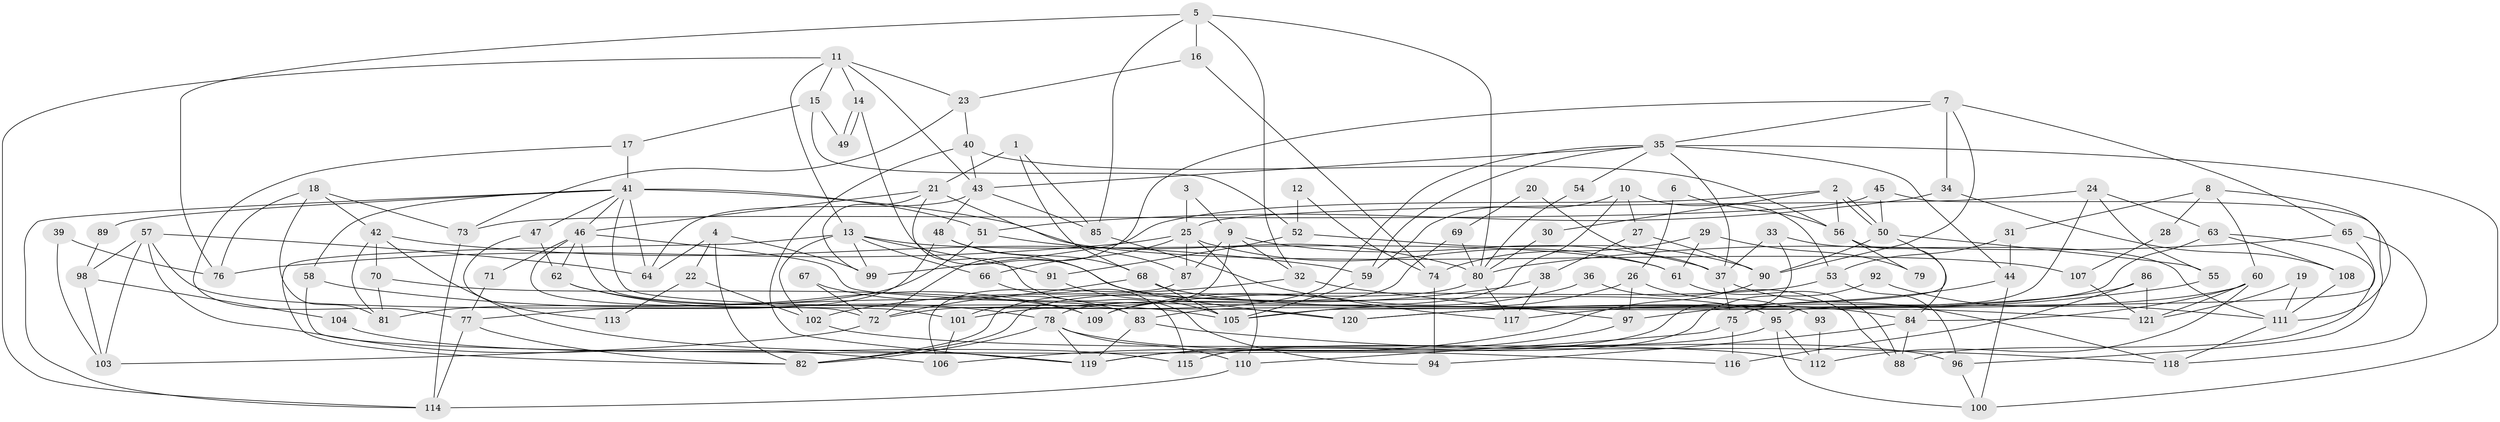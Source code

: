 // coarse degree distribution, {10: 0.13513513513513514, 11: 0.08108108108108109, 7: 0.08108108108108109, 8: 0.16216216216216217, 6: 0.21621621621621623, 3: 0.02702702702702703, 4: 0.13513513513513514, 9: 0.05405405405405406, 5: 0.08108108108108109, 12: 0.02702702702702703}
// Generated by graph-tools (version 1.1) at 2025/50/03/04/25 22:50:59]
// undirected, 121 vertices, 242 edges
graph export_dot {
  node [color=gray90,style=filled];
  1;
  2;
  3;
  4;
  5;
  6;
  7;
  8;
  9;
  10;
  11;
  12;
  13;
  14;
  15;
  16;
  17;
  18;
  19;
  20;
  21;
  22;
  23;
  24;
  25;
  26;
  27;
  28;
  29;
  30;
  31;
  32;
  33;
  34;
  35;
  36;
  37;
  38;
  39;
  40;
  41;
  42;
  43;
  44;
  45;
  46;
  47;
  48;
  49;
  50;
  51;
  52;
  53;
  54;
  55;
  56;
  57;
  58;
  59;
  60;
  61;
  62;
  63;
  64;
  65;
  66;
  67;
  68;
  69;
  70;
  71;
  72;
  73;
  74;
  75;
  76;
  77;
  78;
  79;
  80;
  81;
  82;
  83;
  84;
  85;
  86;
  87;
  88;
  89;
  90;
  91;
  92;
  93;
  94;
  95;
  96;
  97;
  98;
  99;
  100;
  101;
  102;
  103;
  104;
  105;
  106;
  107;
  108;
  109;
  110;
  111;
  112;
  113;
  114;
  115;
  116;
  117;
  118;
  119;
  120;
  121;
  1 -- 68;
  1 -- 85;
  1 -- 21;
  2 -- 50;
  2 -- 50;
  2 -- 56;
  2 -- 30;
  2 -- 99;
  3 -- 9;
  3 -- 25;
  4 -- 64;
  4 -- 82;
  4 -- 22;
  4 -- 99;
  5 -- 32;
  5 -- 85;
  5 -- 16;
  5 -- 76;
  5 -- 80;
  6 -- 56;
  6 -- 26;
  7 -- 90;
  7 -- 72;
  7 -- 34;
  7 -- 35;
  7 -- 65;
  8 -- 60;
  8 -- 111;
  8 -- 28;
  8 -- 31;
  9 -- 101;
  9 -- 37;
  9 -- 32;
  9 -- 87;
  10 -- 78;
  10 -- 59;
  10 -- 27;
  10 -- 53;
  11 -- 13;
  11 -- 114;
  11 -- 14;
  11 -- 15;
  11 -- 23;
  11 -- 43;
  12 -- 74;
  12 -- 52;
  13 -- 82;
  13 -- 99;
  13 -- 61;
  13 -- 66;
  13 -- 91;
  13 -- 102;
  14 -- 49;
  14 -- 49;
  14 -- 95;
  15 -- 17;
  15 -- 49;
  15 -- 52;
  16 -- 23;
  16 -- 74;
  17 -- 41;
  17 -- 77;
  18 -- 76;
  18 -- 81;
  18 -- 42;
  18 -- 73;
  19 -- 121;
  19 -- 111;
  20 -- 69;
  20 -- 37;
  21 -- 99;
  21 -- 46;
  21 -- 87;
  21 -- 94;
  22 -- 102;
  22 -- 113;
  23 -- 73;
  23 -- 40;
  24 -- 25;
  24 -- 75;
  24 -- 55;
  24 -- 63;
  25 -- 110;
  25 -- 87;
  25 -- 61;
  25 -- 66;
  25 -- 76;
  26 -- 97;
  26 -- 105;
  26 -- 93;
  27 -- 38;
  27 -- 90;
  28 -- 107;
  29 -- 61;
  29 -- 74;
  29 -- 79;
  30 -- 80;
  31 -- 44;
  31 -- 53;
  32 -- 97;
  32 -- 102;
  33 -- 119;
  33 -- 37;
  33 -- 111;
  34 -- 51;
  34 -- 108;
  35 -- 43;
  35 -- 37;
  35 -- 44;
  35 -- 54;
  35 -- 59;
  35 -- 72;
  35 -- 100;
  36 -- 109;
  36 -- 88;
  37 -- 118;
  37 -- 75;
  38 -- 101;
  38 -- 117;
  39 -- 103;
  39 -- 76;
  40 -- 43;
  40 -- 56;
  40 -- 119;
  41 -- 120;
  41 -- 58;
  41 -- 46;
  41 -- 47;
  41 -- 51;
  41 -- 64;
  41 -- 89;
  41 -- 107;
  41 -- 114;
  42 -- 59;
  42 -- 70;
  42 -- 81;
  42 -- 116;
  43 -- 48;
  43 -- 64;
  43 -- 85;
  44 -- 100;
  44 -- 97;
  45 -- 50;
  45 -- 96;
  45 -- 73;
  46 -- 62;
  46 -- 71;
  46 -- 72;
  46 -- 83;
  46 -- 121;
  47 -- 62;
  47 -- 113;
  48 -- 77;
  48 -- 120;
  48 -- 68;
  50 -- 105;
  50 -- 55;
  50 -- 90;
  51 -- 80;
  51 -- 81;
  52 -- 90;
  52 -- 91;
  53 -- 96;
  53 -- 109;
  54 -- 80;
  55 -- 120;
  56 -- 84;
  56 -- 79;
  57 -- 64;
  57 -- 106;
  57 -- 98;
  57 -- 101;
  57 -- 103;
  58 -- 119;
  58 -- 105;
  59 -- 105;
  60 -- 112;
  60 -- 84;
  60 -- 117;
  60 -- 121;
  61 -- 88;
  62 -- 109;
  62 -- 78;
  63 -- 83;
  63 -- 88;
  63 -- 108;
  65 -- 95;
  65 -- 80;
  65 -- 118;
  66 -- 115;
  67 -- 83;
  67 -- 72;
  68 -- 72;
  68 -- 84;
  68 -- 105;
  69 -- 80;
  69 -- 82;
  70 -- 81;
  70 -- 109;
  71 -- 77;
  72 -- 103;
  73 -- 114;
  74 -- 94;
  75 -- 110;
  75 -- 116;
  77 -- 114;
  77 -- 82;
  78 -- 119;
  78 -- 82;
  78 -- 96;
  78 -- 110;
  80 -- 82;
  80 -- 117;
  83 -- 118;
  83 -- 119;
  84 -- 88;
  84 -- 94;
  85 -- 117;
  86 -- 116;
  86 -- 121;
  86 -- 120;
  87 -- 106;
  89 -- 98;
  90 -- 106;
  91 -- 105;
  92 -- 115;
  92 -- 111;
  93 -- 112;
  95 -- 100;
  95 -- 112;
  95 -- 115;
  96 -- 100;
  97 -- 119;
  98 -- 103;
  98 -- 104;
  101 -- 106;
  102 -- 112;
  104 -- 115;
  107 -- 121;
  108 -- 111;
  110 -- 114;
  111 -- 118;
}
